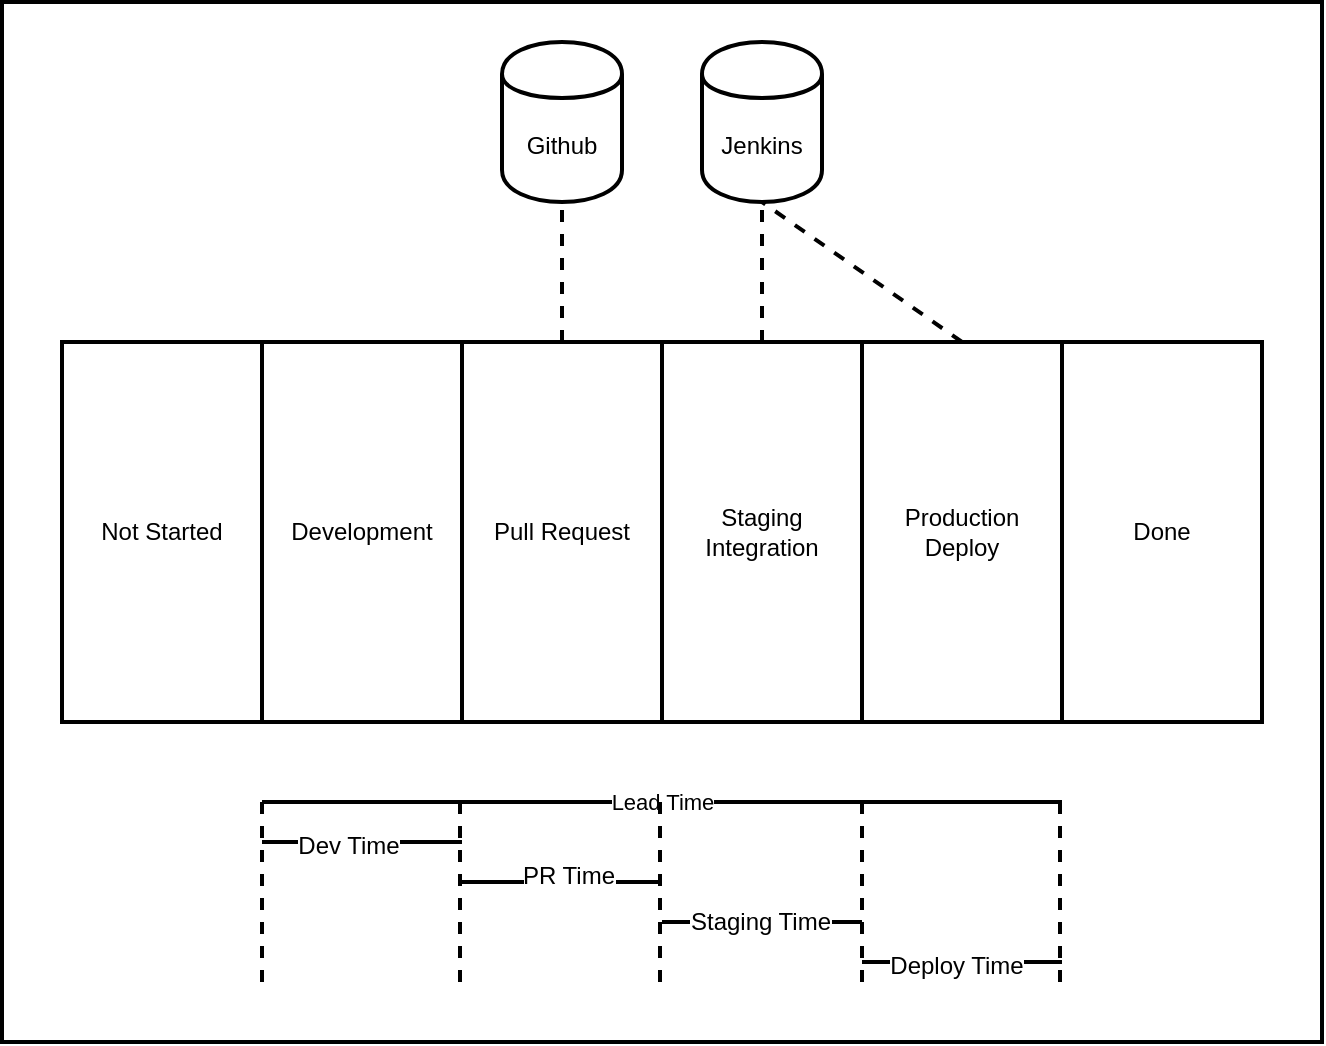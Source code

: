 <mxfile version="10.8.4" type="device"><diagram id="zcrtbNHViPkLlbBD80l0" name="Page-1"><mxGraphModel dx="737" dy="1794" grid="1" gridSize="10" guides="1" tooltips="1" connect="1" arrows="1" fold="1" page="1" pageScale="1" pageWidth="850" pageHeight="1100" math="0" shadow="0"><root><mxCell id="0"/><mxCell id="1" parent="0"/><mxCell id="RNGNuHjfeiEK4pAEanNI-43" value="" style="rounded=0;whiteSpace=wrap;html=1;strokeWidth=2;" vertex="1" parent="1"><mxGeometry x="100" y="-20" width="660" height="520" as="geometry"/></mxCell><mxCell id="RNGNuHjfeiEK4pAEanNI-2" value="Not Started" style="rounded=0;whiteSpace=wrap;html=1;strokeWidth=2;" vertex="1" parent="1"><mxGeometry x="130" y="150" width="100" height="190" as="geometry"/></mxCell><mxCell id="RNGNuHjfeiEK4pAEanNI-3" value="Development" style="rounded=0;whiteSpace=wrap;html=1;strokeWidth=2;" vertex="1" parent="1"><mxGeometry x="230" y="150" width="100" height="190" as="geometry"/></mxCell><mxCell id="RNGNuHjfeiEK4pAEanNI-4" value="Pull Request" style="rounded=0;whiteSpace=wrap;html=1;strokeWidth=2;" vertex="1" parent="1"><mxGeometry x="330" y="150" width="100" height="190" as="geometry"/></mxCell><mxCell id="RNGNuHjfeiEK4pAEanNI-5" value="Staging Integration" style="rounded=0;whiteSpace=wrap;html=1;strokeWidth=2;" vertex="1" parent="1"><mxGeometry x="430" y="150" width="100" height="190" as="geometry"/></mxCell><mxCell id="RNGNuHjfeiEK4pAEanNI-6" value="Done" style="rounded=0;whiteSpace=wrap;html=1;strokeWidth=2;" vertex="1" parent="1"><mxGeometry x="630" y="150" width="100" height="190" as="geometry"/></mxCell><mxCell id="RNGNuHjfeiEK4pAEanNI-8" value="Lead Time" style="endArrow=none;html=1;strokeWidth=2;" edge="1" parent="1"><mxGeometry width="50" height="50" relative="1" as="geometry"><mxPoint x="230" y="380" as="sourcePoint"/><mxPoint x="630" y="380" as="targetPoint"/></mxGeometry></mxCell><mxCell id="RNGNuHjfeiEK4pAEanNI-9" value="" style="endArrow=none;html=1;strokeWidth=2;" edge="1" parent="1"><mxGeometry width="50" height="50" relative="1" as="geometry"><mxPoint x="230" y="400" as="sourcePoint"/><mxPoint x="330" y="400" as="targetPoint"/></mxGeometry></mxCell><mxCell id="RNGNuHjfeiEK4pAEanNI-26" value="Dev Time" style="text;html=1;resizable=0;points=[];align=center;verticalAlign=middle;labelBackgroundColor=#ffffff;" vertex="1" connectable="0" parent="RNGNuHjfeiEK4pAEanNI-9"><mxGeometry x="-0.14" y="-2" relative="1" as="geometry"><mxPoint as="offset"/></mxGeometry></mxCell><mxCell id="RNGNuHjfeiEK4pAEanNI-10" value="" style="endArrow=none;html=1;strokeWidth=2;" edge="1" parent="1"><mxGeometry width="50" height="50" relative="1" as="geometry"><mxPoint x="330" y="420" as="sourcePoint"/><mxPoint x="430" y="420" as="targetPoint"/></mxGeometry></mxCell><mxCell id="RNGNuHjfeiEK4pAEanNI-28" value="PR Time" style="text;html=1;resizable=0;points=[];align=center;verticalAlign=middle;labelBackgroundColor=#ffffff;" vertex="1" connectable="0" parent="RNGNuHjfeiEK4pAEanNI-10"><mxGeometry x="0.06" y="3" relative="1" as="geometry"><mxPoint as="offset"/></mxGeometry></mxCell><mxCell id="RNGNuHjfeiEK4pAEanNI-11" value="" style="endArrow=none;html=1;strokeWidth=2;" edge="1" parent="1"><mxGeometry width="50" height="50" relative="1" as="geometry"><mxPoint x="430" y="440" as="sourcePoint"/><mxPoint x="530" y="440" as="targetPoint"/></mxGeometry></mxCell><mxCell id="RNGNuHjfeiEK4pAEanNI-30" value="Staging Time" style="text;html=1;resizable=0;points=[];align=center;verticalAlign=middle;labelBackgroundColor=#ffffff;" vertex="1" connectable="0" parent="RNGNuHjfeiEK4pAEanNI-11"><mxGeometry x="-0.02" relative="1" as="geometry"><mxPoint as="offset"/></mxGeometry></mxCell><mxCell id="RNGNuHjfeiEK4pAEanNI-12" value="" style="endArrow=none;html=1;strokeWidth=2;" edge="1" parent="1"><mxGeometry width="50" height="50" relative="1" as="geometry"><mxPoint x="530" y="460" as="sourcePoint"/><mxPoint x="630" y="460" as="targetPoint"/></mxGeometry></mxCell><mxCell id="RNGNuHjfeiEK4pAEanNI-32" value="Deploy Time" style="text;html=1;resizable=0;points=[];align=center;verticalAlign=middle;labelBackgroundColor=#ffffff;" vertex="1" connectable="0" parent="RNGNuHjfeiEK4pAEanNI-12"><mxGeometry x="-0.06" y="-2" relative="1" as="geometry"><mxPoint as="offset"/></mxGeometry></mxCell><mxCell id="RNGNuHjfeiEK4pAEanNI-13" value="Github" style="shape=cylinder;whiteSpace=wrap;html=1;boundedLbl=1;backgroundOutline=1;strokeWidth=2;" vertex="1" parent="1"><mxGeometry x="350" width="60" height="80" as="geometry"/></mxCell><mxCell id="RNGNuHjfeiEK4pAEanNI-14" value="Jenkins" style="shape=cylinder;whiteSpace=wrap;html=1;boundedLbl=1;backgroundOutline=1;strokeWidth=2;" vertex="1" parent="1"><mxGeometry x="450" width="60" height="80" as="geometry"/></mxCell><mxCell id="RNGNuHjfeiEK4pAEanNI-16" value="" style="endArrow=none;dashed=1;html=1;entryX=0.5;entryY=1;entryDx=0;entryDy=0;endSize=7;strokeWidth=2;" edge="1" parent="1" source="RNGNuHjfeiEK4pAEanNI-4" target="RNGNuHjfeiEK4pAEanNI-13"><mxGeometry width="50" height="50" relative="1" as="geometry"><mxPoint x="130" y="510" as="sourcePoint"/><mxPoint x="180" y="460" as="targetPoint"/></mxGeometry></mxCell><mxCell id="RNGNuHjfeiEK4pAEanNI-17" value="Production&lt;br&gt;Deploy&lt;br&gt;" style="rounded=0;whiteSpace=wrap;html=1;strokeWidth=2;" vertex="1" parent="1"><mxGeometry x="530" y="150" width="100" height="190" as="geometry"/></mxCell><mxCell id="RNGNuHjfeiEK4pAEanNI-18" value="" style="endArrow=none;dashed=1;html=1;entryX=0.5;entryY=1;entryDx=0;entryDy=0;exitX=0.5;exitY=0;exitDx=0;exitDy=0;endSize=7;strokeWidth=2;" edge="1" parent="1" source="RNGNuHjfeiEK4pAEanNI-5" target="RNGNuHjfeiEK4pAEanNI-14"><mxGeometry width="50" height="50" relative="1" as="geometry"><mxPoint x="479" y="60" as="sourcePoint"/><mxPoint x="479" as="targetPoint"/></mxGeometry></mxCell><mxCell id="RNGNuHjfeiEK4pAEanNI-19" value="" style="endArrow=none;dashed=1;html=1;entryX=0.5;entryY=1;entryDx=0;entryDy=0;exitX=0.5;exitY=0;exitDx=0;exitDy=0;endSize=7;strokeWidth=2;" edge="1" parent="1" source="RNGNuHjfeiEK4pAEanNI-17" target="RNGNuHjfeiEK4pAEanNI-14"><mxGeometry width="50" height="50" relative="1" as="geometry"><mxPoint x="489" y="70" as="sourcePoint"/><mxPoint x="489" y="10" as="targetPoint"/></mxGeometry></mxCell><mxCell id="RNGNuHjfeiEK4pAEanNI-36" value="" style="endArrow=none;dashed=1;html=1;strokeWidth=2;exitX=0.197;exitY=0.966;exitDx=0;exitDy=0;exitPerimeter=0;" edge="1" parent="1"><mxGeometry width="50" height="50" relative="1" as="geometry"><mxPoint x="230" y="470" as="sourcePoint"/><mxPoint x="230" y="380" as="targetPoint"/></mxGeometry></mxCell><mxCell id="RNGNuHjfeiEK4pAEanNI-38" value="" style="endArrow=none;dashed=1;html=1;strokeWidth=2;exitX=0.197;exitY=0.966;exitDx=0;exitDy=0;exitPerimeter=0;" edge="1" parent="1"><mxGeometry width="50" height="50" relative="1" as="geometry"><mxPoint x="329" y="470" as="sourcePoint"/><mxPoint x="329" y="380" as="targetPoint"/></mxGeometry></mxCell><mxCell id="RNGNuHjfeiEK4pAEanNI-40" value="" style="endArrow=none;dashed=1;html=1;strokeWidth=2;exitX=0.197;exitY=0.966;exitDx=0;exitDy=0;exitPerimeter=0;" edge="1" parent="1"><mxGeometry width="50" height="50" relative="1" as="geometry"><mxPoint x="429" y="470" as="sourcePoint"/><mxPoint x="429" y="380" as="targetPoint"/></mxGeometry></mxCell><mxCell id="RNGNuHjfeiEK4pAEanNI-41" value="" style="endArrow=none;dashed=1;html=1;strokeWidth=2;exitX=0.197;exitY=0.966;exitDx=0;exitDy=0;exitPerimeter=0;" edge="1" parent="1"><mxGeometry width="50" height="50" relative="1" as="geometry"><mxPoint x="530" y="470" as="sourcePoint"/><mxPoint x="530" y="380" as="targetPoint"/></mxGeometry></mxCell><mxCell id="RNGNuHjfeiEK4pAEanNI-42" value="" style="endArrow=none;dashed=1;html=1;strokeWidth=2;exitX=0.197;exitY=0.966;exitDx=0;exitDy=0;exitPerimeter=0;" edge="1" parent="1"><mxGeometry width="50" height="50" relative="1" as="geometry"><mxPoint x="629" y="470" as="sourcePoint"/><mxPoint x="629" y="380" as="targetPoint"/></mxGeometry></mxCell></root></mxGraphModel></diagram></mxfile>
